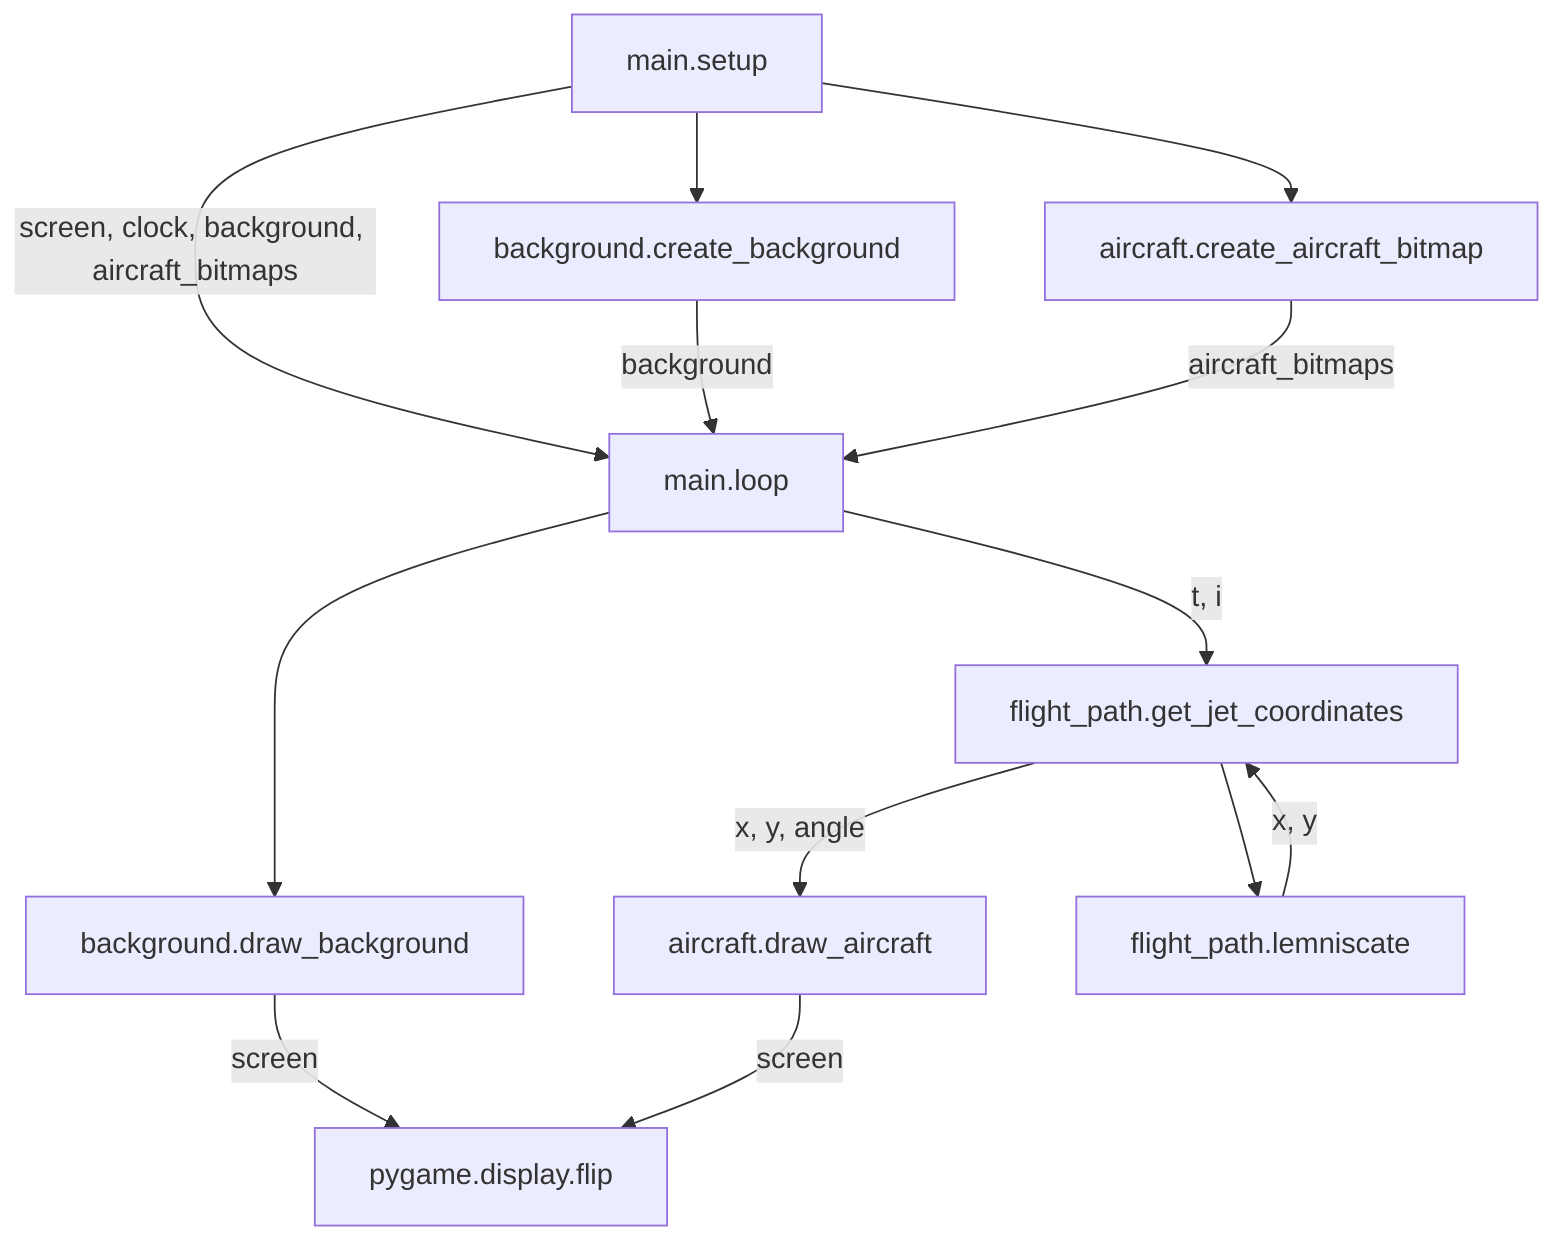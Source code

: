 graph TD
    A[main.setup] -->|screen, clock, background, aircraft_bitmaps| B[main.loop]
    A --> C[background.create_background]
    A --> D[aircraft.create_aircraft_bitmap]
    C -->|background| B
    D -->|aircraft_bitmaps| B
    B -->|t, i| E[flight_path.get_jet_coordinates]
    E -->|x, y, angle| F[aircraft.draw_aircraft]
    B --> G[background.draw_background]
    G -->|screen| H[pygame.display.flip]
    F -->|screen| H
    E --> I[flight_path.lemniscate]
    I -->|x, y| E